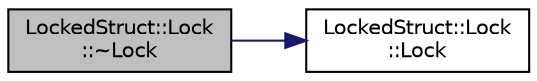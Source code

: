 digraph "LockedStruct::Lock::~Lock"
{
  edge [fontname="Helvetica",fontsize="10",labelfontname="Helvetica",labelfontsize="10"];
  node [fontname="Helvetica",fontsize="10",shape=record];
  rankdir="LR";
  Node6 [label="LockedStruct::Lock\l::~Lock",height=0.2,width=0.4,color="black", fillcolor="grey75", style="filled", fontcolor="black"];
  Node6 -> Node7 [color="midnightblue",fontsize="10",style="solid",fontname="Helvetica"];
  Node7 [label="LockedStruct::Lock\l::Lock",height=0.2,width=0.4,color="black", fillcolor="white", style="filled",URL="$struct_locked_struct_1_1_lock.html#a114a6b364423baf17d26a66b488e41c4"];
}
